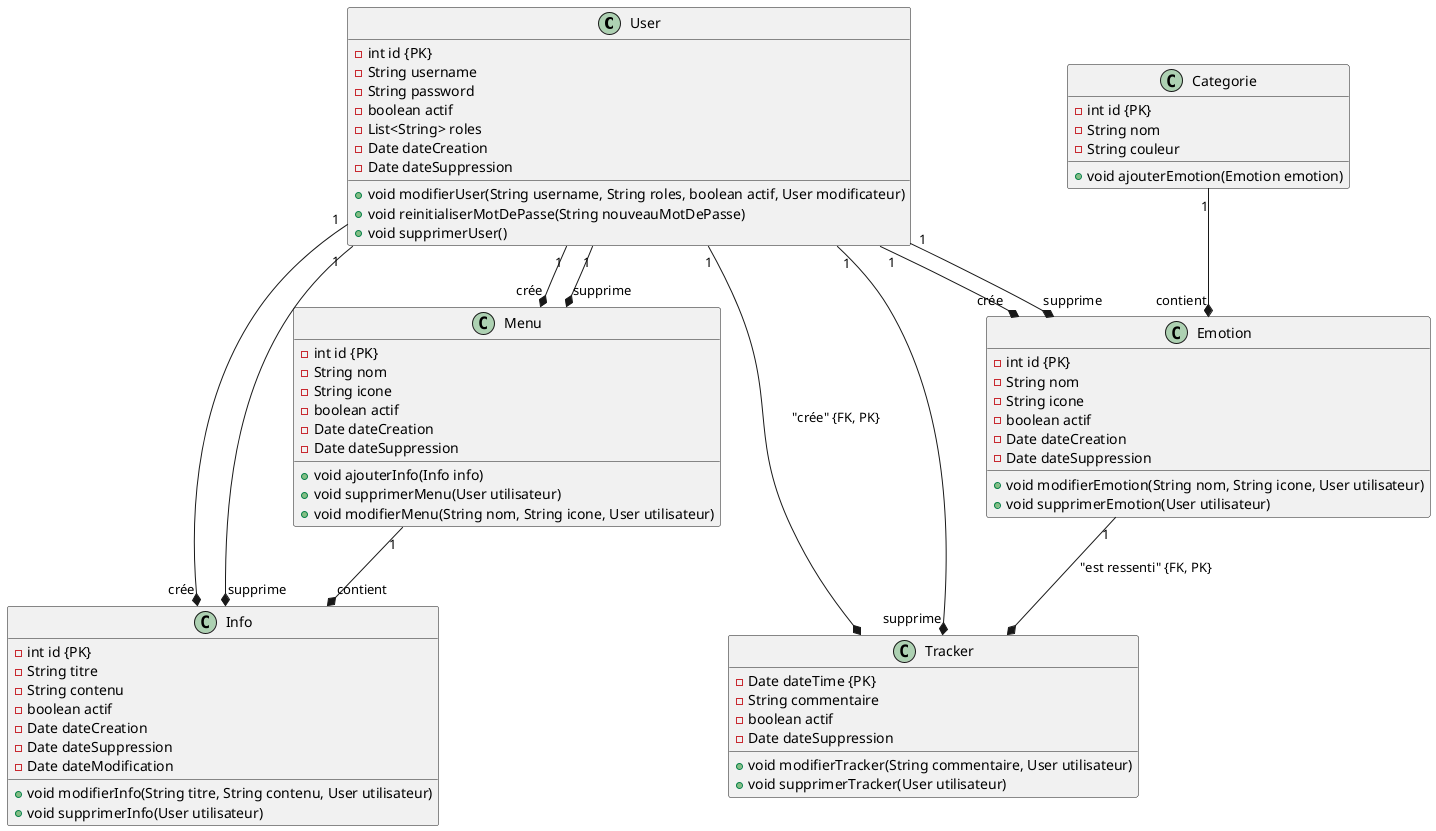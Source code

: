 @startuml

class User {
    - int id {PK}
    - String username
    - String password
    - boolean actif
    - List<String> roles
    - Date dateCreation
    - Date dateSuppression

    + void modifierUser(String username, String roles, boolean actif, User modificateur)
    + void reinitialiserMotDePasse(String nouveauMotDePasse)
    + void supprimerUser()
}

class Menu {
    - int id {PK}
    - String nom
    - String icone
    - boolean actif
    - Date dateCreation
    - Date dateSuppression

    + void ajouterInfo(Info info)
    + void supprimerMenu(User utilisateur)
    + void modifierMenu(String nom, String icone, User utilisateur)
}

class Info {
    - int id {PK}
    - String titre
    - String contenu
    - boolean actif
    - Date dateCreation
    - Date dateSuppression
    - Date dateModification

    + void modifierInfo(String titre, String contenu, User utilisateur)
    + void supprimerInfo(User utilisateur)
}

class Emotion {
    - int id {PK}
    - String nom
    - String icone
    - boolean actif
    - Date dateCreation
    - Date dateSuppression

    + void modifierEmotion(String nom, String icone, User utilisateur)
    + void supprimerEmotion(User utilisateur)
}

class Categorie {
    - int id {PK}
    - String nom
    - String couleur

    + void ajouterEmotion(Emotion emotion)
}

class Tracker {
    - Date dateTime {PK}
    - String commentaire
    - boolean actif
    - Date dateSuppression

    + void modifierTracker(String commentaire, User utilisateur)
    + void supprimerTracker(User utilisateur)
}

User "1" --* "crée" Menu
User "1" --* "crée" Info
User "1" --* "crée" Emotion

Menu "1" --* "contient" Info

User "1" --* "supprime" Menu
User "1" --* "supprime" Info
User "1" --* "supprime" Emotion

User "1" --* "supprime" Tracker

User "1" --* Tracker : "crée" {FK, PK}
Emotion "1" --* Tracker : "est ressenti" {FK, PK}

Categorie "1" --* "contient" Emotion

@enduml
